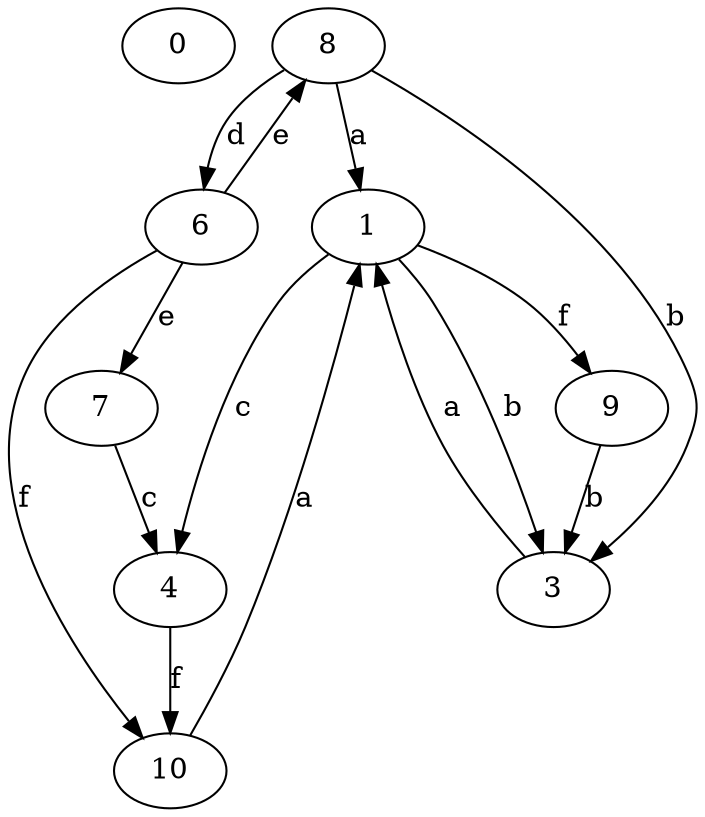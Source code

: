 strict digraph  {
0;
1;
3;
4;
6;
7;
8;
9;
10;
1 -> 3  [label=b];
1 -> 4  [label=c];
1 -> 9  [label=f];
3 -> 1  [label=a];
4 -> 10  [label=f];
6 -> 7  [label=e];
6 -> 8  [label=e];
6 -> 10  [label=f];
7 -> 4  [label=c];
8 -> 1  [label=a];
8 -> 3  [label=b];
8 -> 6  [label=d];
9 -> 3  [label=b];
10 -> 1  [label=a];
}
